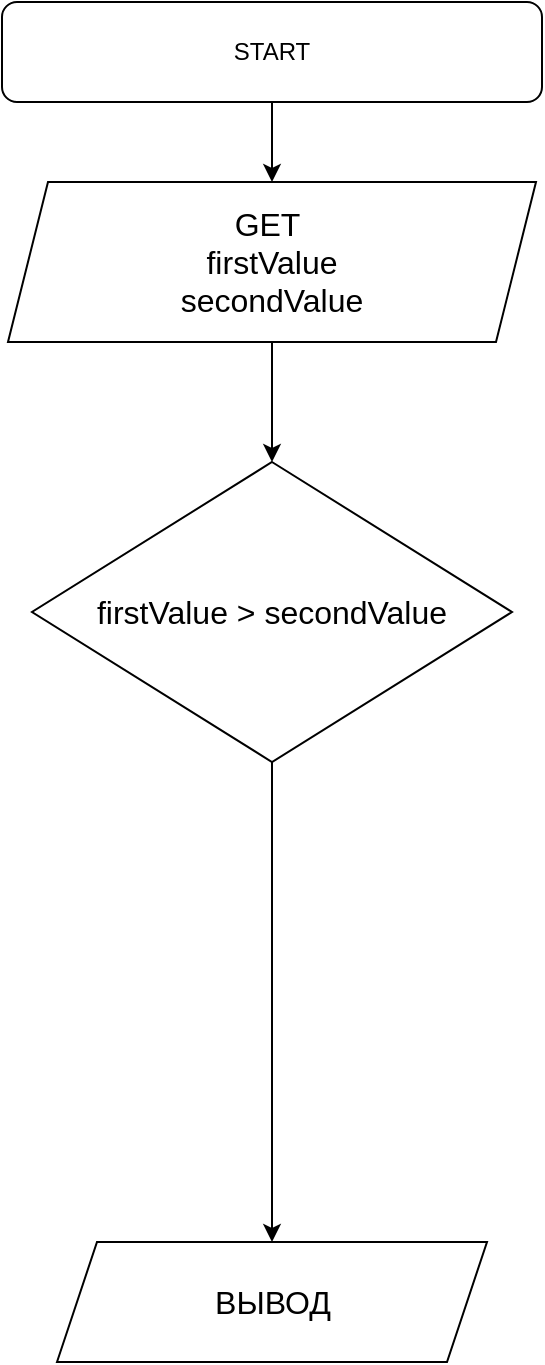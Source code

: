 <mxfile>
    <diagram id="EwUrfI9QAgBRoo4efhSW" name="Page-1">
        <mxGraphModel dx="1167" dy="858" grid="1" gridSize="10" guides="1" tooltips="1" connect="1" arrows="1" fold="1" page="1" pageScale="1" pageWidth="827" pageHeight="1169" math="0" shadow="0">
            <root>
                <mxCell id="0"/>
                <mxCell id="1" parent="0"/>
                <mxCell id="4" style="edgeStyle=none;html=1;exitX=0.5;exitY=1;exitDx=0;exitDy=0;entryX=0.5;entryY=0;entryDx=0;entryDy=0;fontSize=16;" edge="1" parent="1" source="2" target="3">
                    <mxGeometry relative="1" as="geometry"/>
                </mxCell>
                <mxCell id="2" value="START" style="rounded=1;whiteSpace=wrap;html=1;" vertex="1" parent="1">
                    <mxGeometry x="120" y="60" width="270" height="50" as="geometry"/>
                </mxCell>
                <mxCell id="8" style="edgeStyle=none;html=1;entryX=0.5;entryY=0;entryDx=0;entryDy=0;fontSize=16;" edge="1" parent="1" source="3" target="5">
                    <mxGeometry relative="1" as="geometry"/>
                </mxCell>
                <mxCell id="3" value="&lt;div style=&quot;font-size: 16px&quot;&gt;&lt;font style=&quot;font-size: 16px&quot;&gt;GET&amp;nbsp;&lt;/font&gt;&lt;/div&gt;&lt;div style=&quot;font-size: 16px&quot;&gt;&lt;font style=&quot;font-size: 16px&quot;&gt;firstValue&lt;/font&gt;&lt;/div&gt;&lt;div style=&quot;font-size: 16px&quot;&gt;&lt;font style=&quot;font-size: 16px&quot;&gt;secondValue&lt;/font&gt;&lt;/div&gt;" style="shape=parallelogram;perimeter=parallelogramPerimeter;whiteSpace=wrap;html=1;fixedSize=1;" vertex="1" parent="1">
                    <mxGeometry x="123" y="150" width="264" height="80" as="geometry"/>
                </mxCell>
                <mxCell id="6" style="edgeStyle=none;html=1;fontSize=16;" edge="1" parent="1" source="5">
                    <mxGeometry relative="1" as="geometry">
                        <mxPoint x="255" y="680" as="targetPoint"/>
                    </mxGeometry>
                </mxCell>
                <mxCell id="5" value="firstValue &amp;gt; secondValue" style="rhombus;whiteSpace=wrap;html=1;fontSize=16;" vertex="1" parent="1">
                    <mxGeometry x="135" y="290" width="240" height="150" as="geometry"/>
                </mxCell>
                <mxCell id="7" value="ВЫВОД" style="shape=parallelogram;perimeter=parallelogramPerimeter;whiteSpace=wrap;html=1;fixedSize=1;fontSize=16;" vertex="1" parent="1">
                    <mxGeometry x="147.5" y="680" width="215" height="60" as="geometry"/>
                </mxCell>
            </root>
        </mxGraphModel>
    </diagram>
</mxfile>